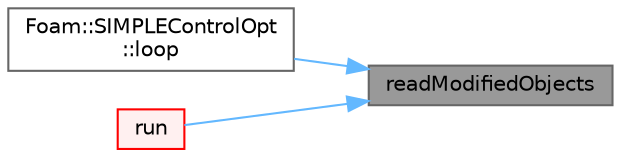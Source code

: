 digraph "readModifiedObjects"
{
 // LATEX_PDF_SIZE
  bgcolor="transparent";
  edge [fontname=Helvetica,fontsize=10,labelfontname=Helvetica,labelfontsize=10];
  node [fontname=Helvetica,fontsize=10,shape=box,height=0.2,width=0.4];
  rankdir="RL";
  Node1 [id="Node000001",label="readModifiedObjects",height=0.2,width=0.4,color="gray40", fillcolor="grey60", style="filled", fontcolor="black",tooltip=" "];
  Node1 -> Node2 [id="edge1_Node000001_Node000002",dir="back",color="steelblue1",style="solid",tooltip=" "];
  Node2 [id="Node000002",label="Foam::SIMPLEControlOpt\l::loop",height=0.2,width=0.4,color="grey40", fillcolor="white", style="filled",URL="$classFoam_1_1SIMPLEControlOpt.html#adf77b77054c2d4c23b70556fe767f23e",tooltip=" "];
  Node1 -> Node3 [id="edge2_Node000001_Node000003",dir="back",color="steelblue1",style="solid",tooltip=" "];
  Node3 [id="Node000003",label="run",height=0.2,width=0.4,color="red", fillcolor="#FFF0F0", style="filled",URL="$classFoam_1_1Time.html#a089581947df40681618bd62a18086772",tooltip=" "];
}
